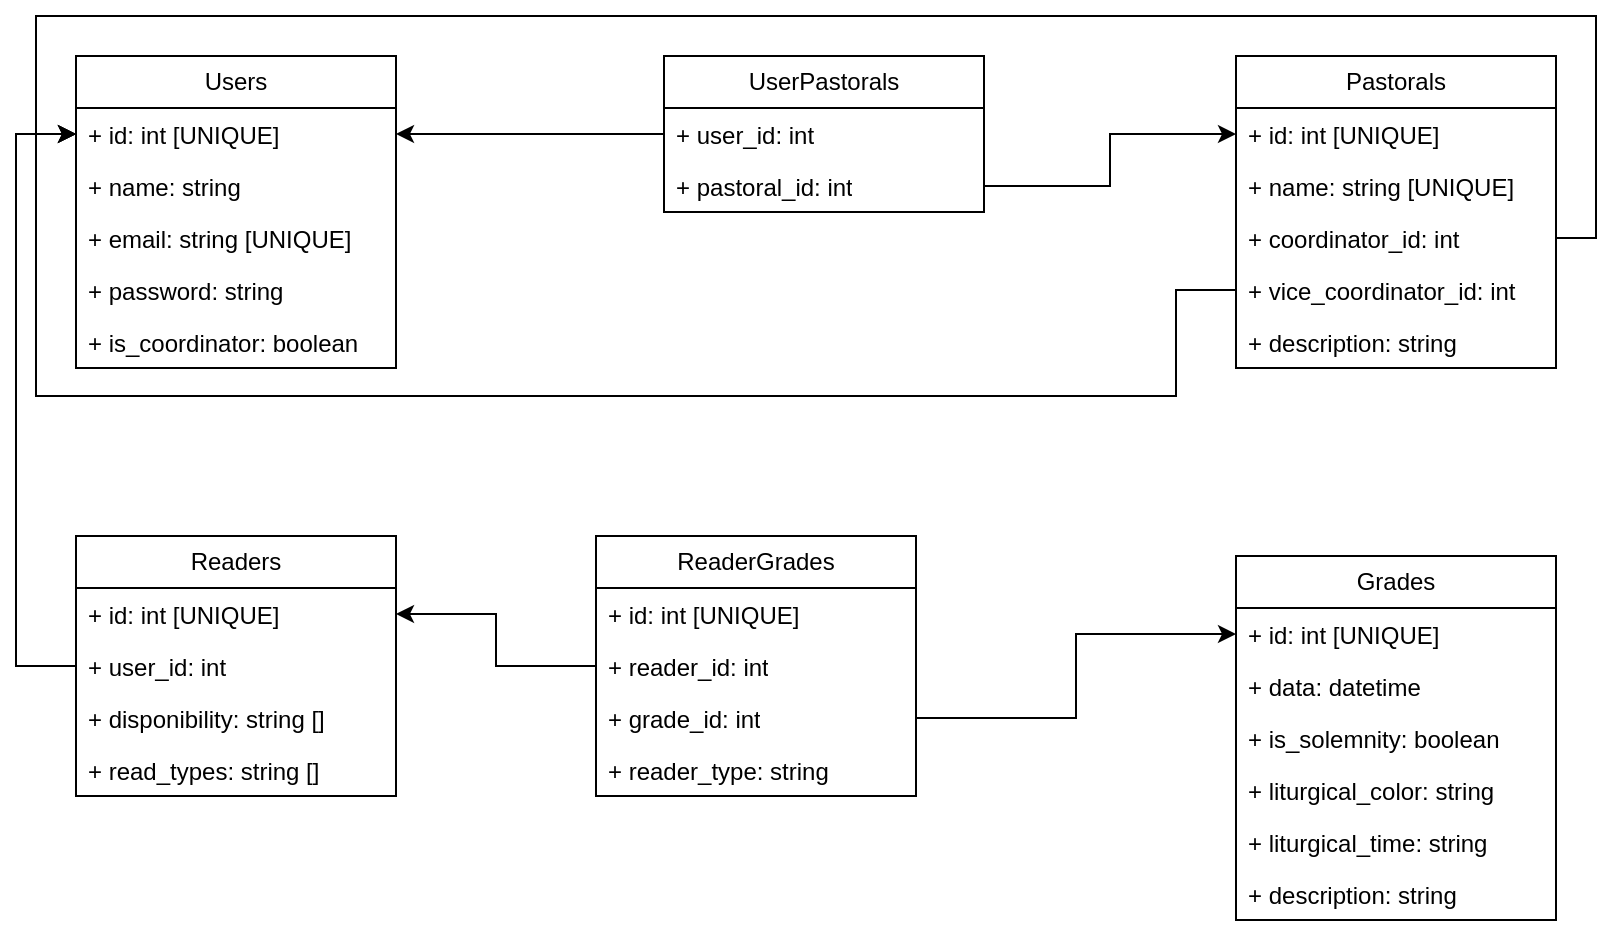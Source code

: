 <mxfile version="26.2.14">
  <diagram name="Page-1" id="4x6v5mW-njd41MIuhaH1">
    <mxGraphModel dx="774" dy="456" grid="1" gridSize="10" guides="1" tooltips="1" connect="1" arrows="1" fold="1" page="1" pageScale="1" pageWidth="827" pageHeight="1169" math="0" shadow="0">
      <root>
        <mxCell id="0" />
        <mxCell id="1" parent="0" />
        <mxCell id="rWEBK3smTWyIZK6Iy2Hd-1" value="Users" style="swimlane;fontStyle=0;childLayout=stackLayout;horizontal=1;startSize=26;fillColor=none;horizontalStack=0;resizeParent=1;resizeParentMax=0;resizeLast=0;collapsible=1;marginBottom=0;whiteSpace=wrap;html=1;" vertex="1" parent="1">
          <mxGeometry x="40" y="360" width="160" height="156" as="geometry" />
        </mxCell>
        <mxCell id="rWEBK3smTWyIZK6Iy2Hd-2" value="+ id: int&amp;nbsp;[UNIQUE]" style="text;strokeColor=none;fillColor=none;align=left;verticalAlign=top;spacingLeft=4;spacingRight=4;overflow=hidden;rotatable=0;points=[[0,0.5],[1,0.5]];portConstraint=eastwest;whiteSpace=wrap;html=1;" vertex="1" parent="rWEBK3smTWyIZK6Iy2Hd-1">
          <mxGeometry y="26" width="160" height="26" as="geometry" />
        </mxCell>
        <mxCell id="rWEBK3smTWyIZK6Iy2Hd-3" value="+ name: string" style="text;strokeColor=none;fillColor=none;align=left;verticalAlign=top;spacingLeft=4;spacingRight=4;overflow=hidden;rotatable=0;points=[[0,0.5],[1,0.5]];portConstraint=eastwest;whiteSpace=wrap;html=1;" vertex="1" parent="rWEBK3smTWyIZK6Iy2Hd-1">
          <mxGeometry y="52" width="160" height="26" as="geometry" />
        </mxCell>
        <mxCell id="rWEBK3smTWyIZK6Iy2Hd-5" value="+ email: string [UNIQUE]" style="text;strokeColor=none;fillColor=none;align=left;verticalAlign=top;spacingLeft=4;spacingRight=4;overflow=hidden;rotatable=0;points=[[0,0.5],[1,0.5]];portConstraint=eastwest;whiteSpace=wrap;html=1;" vertex="1" parent="rWEBK3smTWyIZK6Iy2Hd-1">
          <mxGeometry y="78" width="160" height="26" as="geometry" />
        </mxCell>
        <mxCell id="rWEBK3smTWyIZK6Iy2Hd-4" value="+ password: string" style="text;strokeColor=none;fillColor=none;align=left;verticalAlign=top;spacingLeft=4;spacingRight=4;overflow=hidden;rotatable=0;points=[[0,0.5],[1,0.5]];portConstraint=eastwest;whiteSpace=wrap;html=1;" vertex="1" parent="rWEBK3smTWyIZK6Iy2Hd-1">
          <mxGeometry y="104" width="160" height="26" as="geometry" />
        </mxCell>
        <mxCell id="rWEBK3smTWyIZK6Iy2Hd-6" value="+ is_coordinator: boolean" style="text;strokeColor=none;fillColor=none;align=left;verticalAlign=top;spacingLeft=4;spacingRight=4;overflow=hidden;rotatable=0;points=[[0,0.5],[1,0.5]];portConstraint=eastwest;whiteSpace=wrap;html=1;" vertex="1" parent="rWEBK3smTWyIZK6Iy2Hd-1">
          <mxGeometry y="130" width="160" height="26" as="geometry" />
        </mxCell>
        <mxCell id="rWEBK3smTWyIZK6Iy2Hd-9" value="Pastorals" style="swimlane;fontStyle=0;childLayout=stackLayout;horizontal=1;startSize=26;fillColor=none;horizontalStack=0;resizeParent=1;resizeParentMax=0;resizeLast=0;collapsible=1;marginBottom=0;whiteSpace=wrap;html=1;" vertex="1" parent="1">
          <mxGeometry x="620" y="360" width="160" height="156" as="geometry" />
        </mxCell>
        <mxCell id="rWEBK3smTWyIZK6Iy2Hd-10" value="+ id: int&amp;nbsp;[UNIQUE]" style="text;strokeColor=none;fillColor=none;align=left;verticalAlign=top;spacingLeft=4;spacingRight=4;overflow=hidden;rotatable=0;points=[[0,0.5],[1,0.5]];portConstraint=eastwest;whiteSpace=wrap;html=1;" vertex="1" parent="rWEBK3smTWyIZK6Iy2Hd-9">
          <mxGeometry y="26" width="160" height="26" as="geometry" />
        </mxCell>
        <mxCell id="rWEBK3smTWyIZK6Iy2Hd-11" value="+ name: string [UNIQUE]" style="text;strokeColor=none;fillColor=none;align=left;verticalAlign=top;spacingLeft=4;spacingRight=4;overflow=hidden;rotatable=0;points=[[0,0.5],[1,0.5]];portConstraint=eastwest;whiteSpace=wrap;html=1;" vertex="1" parent="rWEBK3smTWyIZK6Iy2Hd-9">
          <mxGeometry y="52" width="160" height="26" as="geometry" />
        </mxCell>
        <mxCell id="rWEBK3smTWyIZK6Iy2Hd-12" value="+ coordinator_id: int" style="text;strokeColor=none;fillColor=none;align=left;verticalAlign=top;spacingLeft=4;spacingRight=4;overflow=hidden;rotatable=0;points=[[0,0.5],[1,0.5]];portConstraint=eastwest;whiteSpace=wrap;html=1;" vertex="1" parent="rWEBK3smTWyIZK6Iy2Hd-9">
          <mxGeometry y="78" width="160" height="26" as="geometry" />
        </mxCell>
        <mxCell id="rWEBK3smTWyIZK6Iy2Hd-40" value="+ vice_coordinator_id: int" style="text;strokeColor=none;fillColor=none;align=left;verticalAlign=top;spacingLeft=4;spacingRight=4;overflow=hidden;rotatable=0;points=[[0,0.5],[1,0.5]];portConstraint=eastwest;whiteSpace=wrap;html=1;" vertex="1" parent="rWEBK3smTWyIZK6Iy2Hd-9">
          <mxGeometry y="104" width="160" height="26" as="geometry" />
        </mxCell>
        <mxCell id="rWEBK3smTWyIZK6Iy2Hd-13" value="+ description: string" style="text;strokeColor=none;fillColor=none;align=left;verticalAlign=top;spacingLeft=4;spacingRight=4;overflow=hidden;rotatable=0;points=[[0,0.5],[1,0.5]];portConstraint=eastwest;whiteSpace=wrap;html=1;" vertex="1" parent="rWEBK3smTWyIZK6Iy2Hd-9">
          <mxGeometry y="130" width="160" height="26" as="geometry" />
        </mxCell>
        <mxCell id="rWEBK3smTWyIZK6Iy2Hd-16" value="UserPastorals" style="swimlane;fontStyle=0;childLayout=stackLayout;horizontal=1;startSize=26;fillColor=none;horizontalStack=0;resizeParent=1;resizeParentMax=0;resizeLast=0;collapsible=1;marginBottom=0;whiteSpace=wrap;html=1;" vertex="1" parent="1">
          <mxGeometry x="334" y="360" width="160" height="78" as="geometry" />
        </mxCell>
        <mxCell id="rWEBK3smTWyIZK6Iy2Hd-17" value="+ user_id: int" style="text;strokeColor=none;fillColor=none;align=left;verticalAlign=top;spacingLeft=4;spacingRight=4;overflow=hidden;rotatable=0;points=[[0,0.5],[1,0.5]];portConstraint=eastwest;whiteSpace=wrap;html=1;" vertex="1" parent="rWEBK3smTWyIZK6Iy2Hd-16">
          <mxGeometry y="26" width="160" height="26" as="geometry" />
        </mxCell>
        <mxCell id="rWEBK3smTWyIZK6Iy2Hd-18" value="+ pastoral_id: int" style="text;strokeColor=none;fillColor=none;align=left;verticalAlign=top;spacingLeft=4;spacingRight=4;overflow=hidden;rotatable=0;points=[[0,0.5],[1,0.5]];portConstraint=eastwest;whiteSpace=wrap;html=1;" vertex="1" parent="rWEBK3smTWyIZK6Iy2Hd-16">
          <mxGeometry y="52" width="160" height="26" as="geometry" />
        </mxCell>
        <mxCell id="rWEBK3smTWyIZK6Iy2Hd-23" value="Grades" style="swimlane;fontStyle=0;childLayout=stackLayout;horizontal=1;startSize=26;fillColor=none;horizontalStack=0;resizeParent=1;resizeParentMax=0;resizeLast=0;collapsible=1;marginBottom=0;whiteSpace=wrap;html=1;" vertex="1" parent="1">
          <mxGeometry x="620" y="610" width="160" height="182" as="geometry" />
        </mxCell>
        <mxCell id="rWEBK3smTWyIZK6Iy2Hd-24" value="+ id: int&amp;nbsp;[UNIQUE]" style="text;strokeColor=none;fillColor=none;align=left;verticalAlign=top;spacingLeft=4;spacingRight=4;overflow=hidden;rotatable=0;points=[[0,0.5],[1,0.5]];portConstraint=eastwest;whiteSpace=wrap;html=1;" vertex="1" parent="rWEBK3smTWyIZK6Iy2Hd-23">
          <mxGeometry y="26" width="160" height="26" as="geometry" />
        </mxCell>
        <mxCell id="rWEBK3smTWyIZK6Iy2Hd-25" value="+ data: datetime" style="text;strokeColor=none;fillColor=none;align=left;verticalAlign=top;spacingLeft=4;spacingRight=4;overflow=hidden;rotatable=0;points=[[0,0.5],[1,0.5]];portConstraint=eastwest;whiteSpace=wrap;html=1;" vertex="1" parent="rWEBK3smTWyIZK6Iy2Hd-23">
          <mxGeometry y="52" width="160" height="26" as="geometry" />
        </mxCell>
        <mxCell id="rWEBK3smTWyIZK6Iy2Hd-26" value="+ is_solemnity: boolean" style="text;strokeColor=none;fillColor=none;align=left;verticalAlign=top;spacingLeft=4;spacingRight=4;overflow=hidden;rotatable=0;points=[[0,0.5],[1,0.5]];portConstraint=eastwest;whiteSpace=wrap;html=1;" vertex="1" parent="rWEBK3smTWyIZK6Iy2Hd-23">
          <mxGeometry y="78" width="160" height="26" as="geometry" />
        </mxCell>
        <mxCell id="rWEBK3smTWyIZK6Iy2Hd-27" value="+ liturgical_color: string" style="text;strokeColor=none;fillColor=none;align=left;verticalAlign=top;spacingLeft=4;spacingRight=4;overflow=hidden;rotatable=0;points=[[0,0.5],[1,0.5]];portConstraint=eastwest;whiteSpace=wrap;html=1;" vertex="1" parent="rWEBK3smTWyIZK6Iy2Hd-23">
          <mxGeometry y="104" width="160" height="26" as="geometry" />
        </mxCell>
        <mxCell id="rWEBK3smTWyIZK6Iy2Hd-32" value="+ liturgical_time: string" style="text;strokeColor=none;fillColor=none;align=left;verticalAlign=top;spacingLeft=4;spacingRight=4;overflow=hidden;rotatable=0;points=[[0,0.5],[1,0.5]];portConstraint=eastwest;whiteSpace=wrap;html=1;" vertex="1" parent="rWEBK3smTWyIZK6Iy2Hd-23">
          <mxGeometry y="130" width="160" height="26" as="geometry" />
        </mxCell>
        <mxCell id="rWEBK3smTWyIZK6Iy2Hd-31" value="+ description: string" style="text;strokeColor=none;fillColor=none;align=left;verticalAlign=top;spacingLeft=4;spacingRight=4;overflow=hidden;rotatable=0;points=[[0,0.5],[1,0.5]];portConstraint=eastwest;whiteSpace=wrap;html=1;" vertex="1" parent="rWEBK3smTWyIZK6Iy2Hd-23">
          <mxGeometry y="156" width="160" height="26" as="geometry" />
        </mxCell>
        <mxCell id="rWEBK3smTWyIZK6Iy2Hd-28" style="edgeStyle=orthogonalEdgeStyle;rounded=0;orthogonalLoop=1;jettySize=auto;html=1;entryX=0;entryY=0.5;entryDx=0;entryDy=0;" edge="1" parent="1" source="rWEBK3smTWyIZK6Iy2Hd-18" target="rWEBK3smTWyIZK6Iy2Hd-10">
          <mxGeometry relative="1" as="geometry" />
        </mxCell>
        <mxCell id="rWEBK3smTWyIZK6Iy2Hd-29" style="edgeStyle=orthogonalEdgeStyle;rounded=0;orthogonalLoop=1;jettySize=auto;html=1;entryX=1;entryY=0.5;entryDx=0;entryDy=0;" edge="1" parent="1" source="rWEBK3smTWyIZK6Iy2Hd-17" target="rWEBK3smTWyIZK6Iy2Hd-2">
          <mxGeometry relative="1" as="geometry" />
        </mxCell>
        <mxCell id="rWEBK3smTWyIZK6Iy2Hd-33" value="Readers" style="swimlane;fontStyle=0;childLayout=stackLayout;horizontal=1;startSize=26;fillColor=none;horizontalStack=0;resizeParent=1;resizeParentMax=0;resizeLast=0;collapsible=1;marginBottom=0;whiteSpace=wrap;html=1;" vertex="1" parent="1">
          <mxGeometry x="40" y="600" width="160" height="130" as="geometry" />
        </mxCell>
        <mxCell id="rWEBK3smTWyIZK6Iy2Hd-34" value="+ id: int&amp;nbsp;[UNIQUE]" style="text;strokeColor=none;fillColor=none;align=left;verticalAlign=top;spacingLeft=4;spacingRight=4;overflow=hidden;rotatable=0;points=[[0,0.5],[1,0.5]];portConstraint=eastwest;whiteSpace=wrap;html=1;" vertex="1" parent="rWEBK3smTWyIZK6Iy2Hd-33">
          <mxGeometry y="26" width="160" height="26" as="geometry" />
        </mxCell>
        <mxCell id="rWEBK3smTWyIZK6Iy2Hd-35" value="+ user_id: int" style="text;strokeColor=none;fillColor=none;align=left;verticalAlign=top;spacingLeft=4;spacingRight=4;overflow=hidden;rotatable=0;points=[[0,0.5],[1,0.5]];portConstraint=eastwest;whiteSpace=wrap;html=1;" vertex="1" parent="rWEBK3smTWyIZK6Iy2Hd-33">
          <mxGeometry y="52" width="160" height="26" as="geometry" />
        </mxCell>
        <mxCell id="rWEBK3smTWyIZK6Iy2Hd-36" value="+ disponibility: string []" style="text;strokeColor=none;fillColor=none;align=left;verticalAlign=top;spacingLeft=4;spacingRight=4;overflow=hidden;rotatable=0;points=[[0,0.5],[1,0.5]];portConstraint=eastwest;whiteSpace=wrap;html=1;" vertex="1" parent="rWEBK3smTWyIZK6Iy2Hd-33">
          <mxGeometry y="78" width="160" height="26" as="geometry" />
        </mxCell>
        <mxCell id="rWEBK3smTWyIZK6Iy2Hd-59" value="+ read_types: string []" style="text;strokeColor=none;fillColor=none;align=left;verticalAlign=top;spacingLeft=4;spacingRight=4;overflow=hidden;rotatable=0;points=[[0,0.5],[1,0.5]];portConstraint=eastwest;whiteSpace=wrap;html=1;" vertex="1" parent="rWEBK3smTWyIZK6Iy2Hd-33">
          <mxGeometry y="104" width="160" height="26" as="geometry" />
        </mxCell>
        <mxCell id="rWEBK3smTWyIZK6Iy2Hd-41" style="edgeStyle=orthogonalEdgeStyle;rounded=0;orthogonalLoop=1;jettySize=auto;html=1;entryX=0;entryY=0.5;entryDx=0;entryDy=0;" edge="1" parent="1" source="rWEBK3smTWyIZK6Iy2Hd-40" target="rWEBK3smTWyIZK6Iy2Hd-2">
          <mxGeometry relative="1" as="geometry">
            <Array as="points">
              <mxPoint x="590" y="477" />
              <mxPoint x="590" y="530" />
              <mxPoint x="20" y="530" />
              <mxPoint x="20" y="399" />
            </Array>
          </mxGeometry>
        </mxCell>
        <mxCell id="rWEBK3smTWyIZK6Iy2Hd-42" style="edgeStyle=orthogonalEdgeStyle;rounded=0;orthogonalLoop=1;jettySize=auto;html=1;entryX=0;entryY=0.5;entryDx=0;entryDy=0;" edge="1" parent="1" source="rWEBK3smTWyIZK6Iy2Hd-12" target="rWEBK3smTWyIZK6Iy2Hd-2">
          <mxGeometry relative="1" as="geometry">
            <Array as="points">
              <mxPoint x="800" y="451" />
              <mxPoint x="800" y="340" />
              <mxPoint x="20" y="340" />
              <mxPoint x="20" y="399" />
            </Array>
          </mxGeometry>
        </mxCell>
        <mxCell id="rWEBK3smTWyIZK6Iy2Hd-51" style="edgeStyle=orthogonalEdgeStyle;rounded=0;orthogonalLoop=1;jettySize=auto;html=1;entryX=0;entryY=0.5;entryDx=0;entryDy=0;exitX=0;exitY=0.5;exitDx=0;exitDy=0;" edge="1" parent="1" source="rWEBK3smTWyIZK6Iy2Hd-35" target="rWEBK3smTWyIZK6Iy2Hd-2">
          <mxGeometry relative="1" as="geometry">
            <Array as="points">
              <mxPoint x="10" y="665" />
              <mxPoint x="10" y="399" />
            </Array>
          </mxGeometry>
        </mxCell>
        <mxCell id="rWEBK3smTWyIZK6Iy2Hd-52" value="ReaderGrades" style="swimlane;fontStyle=0;childLayout=stackLayout;horizontal=1;startSize=26;fillColor=none;horizontalStack=0;resizeParent=1;resizeParentMax=0;resizeLast=0;collapsible=1;marginBottom=0;whiteSpace=wrap;html=1;" vertex="1" parent="1">
          <mxGeometry x="300" y="600" width="160" height="130" as="geometry" />
        </mxCell>
        <mxCell id="rWEBK3smTWyIZK6Iy2Hd-53" value="+ id: int&amp;nbsp;[UNIQUE]" style="text;strokeColor=none;fillColor=none;align=left;verticalAlign=top;spacingLeft=4;spacingRight=4;overflow=hidden;rotatable=0;points=[[0,0.5],[1,0.5]];portConstraint=eastwest;whiteSpace=wrap;html=1;" vertex="1" parent="rWEBK3smTWyIZK6Iy2Hd-52">
          <mxGeometry y="26" width="160" height="26" as="geometry" />
        </mxCell>
        <mxCell id="rWEBK3smTWyIZK6Iy2Hd-54" value="+ reader_id: int" style="text;strokeColor=none;fillColor=none;align=left;verticalAlign=top;spacingLeft=4;spacingRight=4;overflow=hidden;rotatable=0;points=[[0,0.5],[1,0.5]];portConstraint=eastwest;whiteSpace=wrap;html=1;" vertex="1" parent="rWEBK3smTWyIZK6Iy2Hd-52">
          <mxGeometry y="52" width="160" height="26" as="geometry" />
        </mxCell>
        <mxCell id="rWEBK3smTWyIZK6Iy2Hd-55" value="+ grade_id: int" style="text;strokeColor=none;fillColor=none;align=left;verticalAlign=top;spacingLeft=4;spacingRight=4;overflow=hidden;rotatable=0;points=[[0,0.5],[1,0.5]];portConstraint=eastwest;whiteSpace=wrap;html=1;" vertex="1" parent="rWEBK3smTWyIZK6Iy2Hd-52">
          <mxGeometry y="78" width="160" height="26" as="geometry" />
        </mxCell>
        <mxCell id="rWEBK3smTWyIZK6Iy2Hd-56" value="+ reader_type: string" style="text;strokeColor=none;fillColor=none;align=left;verticalAlign=top;spacingLeft=4;spacingRight=4;overflow=hidden;rotatable=0;points=[[0,0.5],[1,0.5]];portConstraint=eastwest;whiteSpace=wrap;html=1;" vertex="1" parent="rWEBK3smTWyIZK6Iy2Hd-52">
          <mxGeometry y="104" width="160" height="26" as="geometry" />
        </mxCell>
        <mxCell id="rWEBK3smTWyIZK6Iy2Hd-57" style="edgeStyle=orthogonalEdgeStyle;rounded=0;orthogonalLoop=1;jettySize=auto;html=1;entryX=1;entryY=0.5;entryDx=0;entryDy=0;" edge="1" parent="1" source="rWEBK3smTWyIZK6Iy2Hd-54" target="rWEBK3smTWyIZK6Iy2Hd-34">
          <mxGeometry relative="1" as="geometry" />
        </mxCell>
        <mxCell id="rWEBK3smTWyIZK6Iy2Hd-58" style="edgeStyle=orthogonalEdgeStyle;rounded=0;orthogonalLoop=1;jettySize=auto;html=1;entryX=0;entryY=0.5;entryDx=0;entryDy=0;" edge="1" parent="1" source="rWEBK3smTWyIZK6Iy2Hd-55" target="rWEBK3smTWyIZK6Iy2Hd-24">
          <mxGeometry relative="1" as="geometry" />
        </mxCell>
      </root>
    </mxGraphModel>
  </diagram>
</mxfile>
